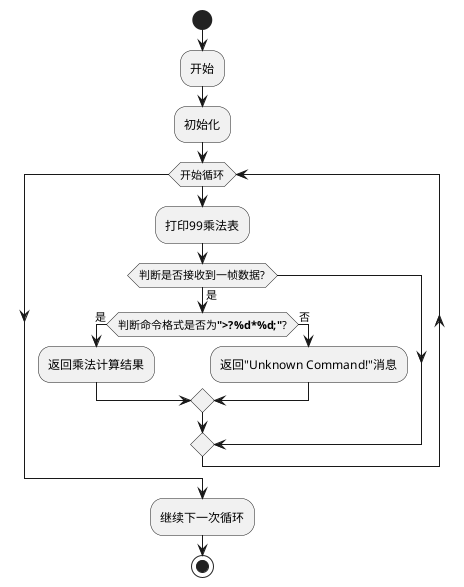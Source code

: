 @startuml
start
:开始;
:初始化;
while(开始循环)
:打印99乘法表;
if(判断是否接收到一帧数据?)then(是)
if(判断命令格式是否为**">?%d*%d;"**?)then(是)
:返回乘法计算结果;
else(否)
:返回"Unknown Command!"消息;
endif
endif
endwhile
:继续下一次循环;
stop
@enduml